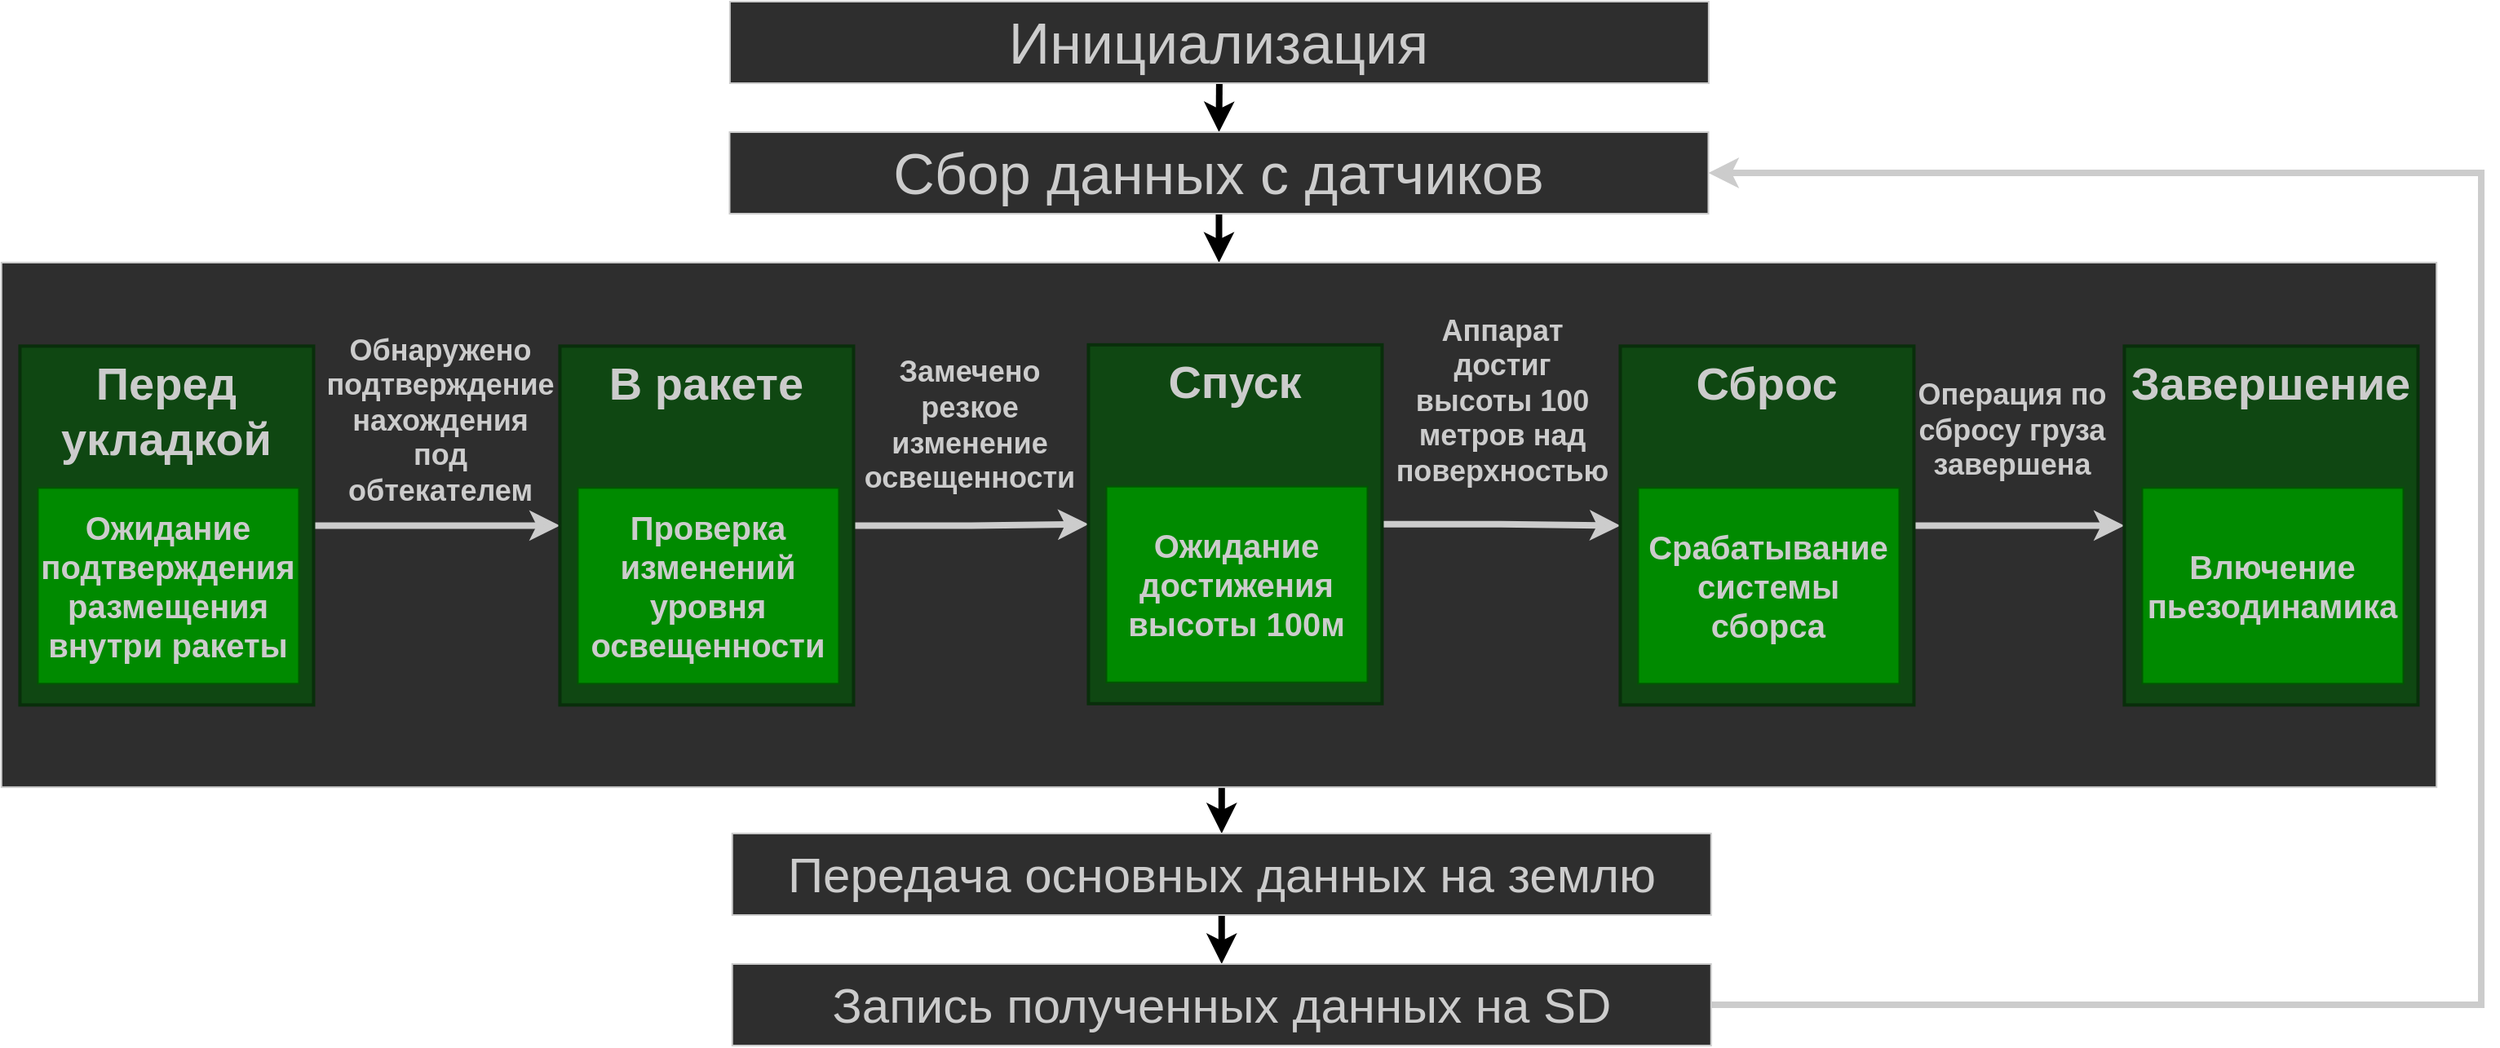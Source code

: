 <mxfile version="25.0.2">
  <diagram name="Страница — 1" id="GXMrNB5Edi-ewXPr0YZj">
    <mxGraphModel dx="1611" dy="1080" grid="1" gridSize="10" guides="1" tooltips="1" connect="1" arrows="1" fold="1" page="1" pageScale="1" pageWidth="827" pageHeight="1169" math="0" shadow="0">
      <root>
        <mxCell id="0" />
        <mxCell id="1" parent="0" />
        <mxCell id="BFia_SQ2gyr02EMTNyL8-7" style="edgeStyle=orthogonalEdgeStyle;rounded=0;orthogonalLoop=1;jettySize=auto;html=1;exitX=0.5;exitY=1;exitDx=0;exitDy=0;entryX=0.5;entryY=0;entryDx=0;entryDy=0;strokeWidth=4;fontColor=#CCCCCC;" parent="1" source="xJIM_QWzh1oK6-e6Z9la-1" target="xJIM_QWzh1oK6-e6Z9la-2" edge="1">
          <mxGeometry relative="1" as="geometry" />
        </mxCell>
        <mxCell id="xJIM_QWzh1oK6-e6Z9la-1" value="&lt;font style=&quot;font-size: 35px;&quot;&gt;Инициализация&lt;/font&gt;" style="rounded=0;whiteSpace=wrap;html=1;container=0;fontColor=#CCCCCC;strokeColor=#CCCCCC;fillColor=#2E2E2E;" parent="1" vertex="1">
          <mxGeometry x="516.44" y="270" width="600" height="50" as="geometry" />
        </mxCell>
        <mxCell id="BFia_SQ2gyr02EMTNyL8-6" style="edgeStyle=orthogonalEdgeStyle;rounded=0;orthogonalLoop=1;jettySize=auto;html=1;exitX=0.5;exitY=1;exitDx=0;exitDy=0;entryX=0.5;entryY=0;entryDx=0;entryDy=0;strokeWidth=4;fontColor=#CCCCCC;" parent="1" source="xJIM_QWzh1oK6-e6Z9la-2" target="xJIM_QWzh1oK6-e6Z9la-5" edge="1">
          <mxGeometry relative="1" as="geometry" />
        </mxCell>
        <mxCell id="xJIM_QWzh1oK6-e6Z9la-2" value="&lt;font style=&quot;font-size: 35px;&quot;&gt;Сбор данных с датчиков&lt;/font&gt;" style="rounded=0;whiteSpace=wrap;html=1;container=0;fontColor=#CCCCCC;strokeColor=#CCCCCC;fillColor=#2E2E2E;" parent="1" vertex="1">
          <mxGeometry x="516.24" y="350" width="600" height="50" as="geometry" />
        </mxCell>
        <mxCell id="BFia_SQ2gyr02EMTNyL8-5" style="edgeStyle=orthogonalEdgeStyle;rounded=0;orthogonalLoop=1;jettySize=auto;html=1;exitX=0.5;exitY=1;exitDx=0;exitDy=0;entryX=0.5;entryY=0;entryDx=0;entryDy=0;strokeWidth=4;fontColor=#CCCCCC;" parent="1" source="xJIM_QWzh1oK6-e6Z9la-5" target="xJIM_QWzh1oK6-e6Z9la-7" edge="1">
          <mxGeometry relative="1" as="geometry" />
        </mxCell>
        <mxCell id="xJIM_QWzh1oK6-e6Z9la-5" value="" style="rounded=0;whiteSpace=wrap;html=1;container=0;fontColor=#CCCCCC;strokeColor=#CCCCCC;fillColor=#2E2E2E;" parent="1" vertex="1">
          <mxGeometry x="69.9" y="430.01" width="1492.683" height="321.579" as="geometry" />
        </mxCell>
        <mxCell id="BFia_SQ2gyr02EMTNyL8-4" style="edgeStyle=orthogonalEdgeStyle;rounded=0;orthogonalLoop=1;jettySize=auto;html=1;exitX=0.5;exitY=1;exitDx=0;exitDy=0;entryX=0.5;entryY=0;entryDx=0;entryDy=0;strokeWidth=4;fontColor=#CCCCCC;" parent="1" source="xJIM_QWzh1oK6-e6Z9la-7" target="xJIM_QWzh1oK6-e6Z9la-9" edge="1">
          <mxGeometry relative="1" as="geometry" />
        </mxCell>
        <mxCell id="xJIM_QWzh1oK6-e6Z9la-7" value="&lt;font style=&quot;font-size: 30px;&quot;&gt;Передача основных данных на землю&lt;/font&gt;" style="rounded=0;whiteSpace=wrap;html=1;container=0;fontColor=#CCCCCC;strokeColor=#CCCCCC;fillColor=#2E2E2E;" parent="1" vertex="1">
          <mxGeometry x="517.874" y="779.996" width="600" height="50" as="geometry" />
        </mxCell>
        <mxCell id="BFia_SQ2gyr02EMTNyL8-3" style="edgeStyle=orthogonalEdgeStyle;rounded=0;orthogonalLoop=1;jettySize=auto;html=1;exitX=1;exitY=0.5;exitDx=0;exitDy=0;entryX=1;entryY=0.5;entryDx=0;entryDy=0;strokeWidth=4;fontColor=#CCCCCC;strokeColor=#CCCCCC;" parent="1" source="xJIM_QWzh1oK6-e6Z9la-9" target="xJIM_QWzh1oK6-e6Z9la-2" edge="1">
          <mxGeometry relative="1" as="geometry">
            <Array as="points">
              <mxPoint x="1590" y="885" />
              <mxPoint x="1590" y="375" />
            </Array>
          </mxGeometry>
        </mxCell>
        <mxCell id="xJIM_QWzh1oK6-e6Z9la-9" value="&lt;font style=&quot;font-size: 30px;&quot;&gt;Запись полученных данных на SD&lt;/font&gt;" style="rounded=0;whiteSpace=wrap;html=1;container=0;fontColor=#CCCCCC;strokeColor=#CCCCCC;fillColor=#2E2E2E;" parent="1" vertex="1">
          <mxGeometry x="517.874" y="859.996" width="600" height="50" as="geometry" />
        </mxCell>
        <mxCell id="BFia_SQ2gyr02EMTNyL8-10" style="edgeStyle=orthogonalEdgeStyle;rounded=0;orthogonalLoop=1;jettySize=auto;html=1;exitX=1;exitY=0.5;exitDx=0;exitDy=0;entryX=0;entryY=0.5;entryDx=0;entryDy=0;strokeWidth=4;fontColor=#CCCCCC;strokeColor=#CCCCCC;" parent="1" source="xJIM_QWzh1oK6-e6Z9la-15" target="xJIM_QWzh1oK6-e6Z9la-17" edge="1">
          <mxGeometry relative="1" as="geometry" />
        </mxCell>
        <mxCell id="xJIM_QWzh1oK6-e6Z9la-15" value="&lt;div&gt;&lt;span style=&quot;font-weight: 700;&quot;&gt;Перед укладкой&lt;/span&gt;&lt;br&gt;&lt;/div&gt;" style="whiteSpace=wrap;html=1;fillColor=#0F4712;strokeColor=#092E0B;container=0;verticalAlign=top;fontSize=28;fontColor=#CCCCCC;strokeWidth=2;" parent="1" vertex="1">
          <mxGeometry x="81.24" y="481.199" width="180" height="220" as="geometry" />
        </mxCell>
        <mxCell id="BFia_SQ2gyr02EMTNyL8-11" style="edgeStyle=orthogonalEdgeStyle;rounded=0;orthogonalLoop=1;jettySize=auto;html=1;exitX=1;exitY=0.5;exitDx=0;exitDy=0;entryX=0;entryY=0.5;entryDx=0;entryDy=0;strokeWidth=4;fontColor=#CCCCCC;strokeColor=#CCCCCC;" parent="1" source="xJIM_QWzh1oK6-e6Z9la-17" target="xJIM_QWzh1oK6-e6Z9la-18" edge="1">
          <mxGeometry relative="1" as="geometry" />
        </mxCell>
        <mxCell id="xJIM_QWzh1oK6-e6Z9la-17" value="&lt;div&gt;&lt;span style=&quot;font-weight: 700; background-color: initial;&quot;&gt;В ракете&lt;/span&gt;&lt;br&gt;&lt;/div&gt;" style="whiteSpace=wrap;html=1;fillColor=#0F4712;strokeColor=#092E0B;container=0;verticalAlign=top;fontSize=28;fontColor=#CCCCCC;strokeWidth=2;" parent="1" vertex="1">
          <mxGeometry x="412.24" y="481.2" width="180" height="220" as="geometry" />
        </mxCell>
        <mxCell id="BFia_SQ2gyr02EMTNyL8-12" style="edgeStyle=orthogonalEdgeStyle;rounded=0;orthogonalLoop=1;jettySize=auto;html=1;exitX=1;exitY=0.5;exitDx=0;exitDy=0;entryX=0;entryY=0.5;entryDx=0;entryDy=0;strokeWidth=4;fontColor=#CCCCCC;strokeColor=#CCCCCC;" parent="1" source="xJIM_QWzh1oK6-e6Z9la-18" target="xJIM_QWzh1oK6-e6Z9la-19" edge="1">
          <mxGeometry relative="1" as="geometry" />
        </mxCell>
        <mxCell id="xJIM_QWzh1oK6-e6Z9la-18" value="&lt;span style=&quot;font-weight: 700;&quot;&gt;Спуск&lt;/span&gt;" style="whiteSpace=wrap;html=1;fillColor=#0F4712;strokeColor=#092E0B;container=0;verticalAlign=top;fontSize=28;fontColor=#CCCCCC;strokeWidth=2;" parent="1" vertex="1">
          <mxGeometry x="736.24" y="480.4" width="180" height="220" as="geometry" />
        </mxCell>
        <mxCell id="BFia_SQ2gyr02EMTNyL8-13" style="edgeStyle=orthogonalEdgeStyle;rounded=0;orthogonalLoop=1;jettySize=auto;html=1;exitX=1;exitY=0.5;exitDx=0;exitDy=0;entryX=0;entryY=0.5;entryDx=0;entryDy=0;strokeWidth=4;fontColor=#CCCCCC;strokeColor=#CCCCCC;" parent="1" source="xJIM_QWzh1oK6-e6Z9la-19" target="xJIM_QWzh1oK6-e6Z9la-20" edge="1">
          <mxGeometry relative="1" as="geometry" />
        </mxCell>
        <mxCell id="xJIM_QWzh1oK6-e6Z9la-19" value="&lt;span style=&quot;font-weight: 700;&quot;&gt;Сброс&lt;/span&gt;" style="whiteSpace=wrap;html=1;fillColor=#0F4712;strokeColor=#092E0B;container=0;verticalAlign=top;fontSize=28;fontColor=#CCCCCC;strokeWidth=2;" parent="1" vertex="1">
          <mxGeometry x="1062.24" y="481.201" width="180" height="220" as="geometry" />
        </mxCell>
        <mxCell id="xJIM_QWzh1oK6-e6Z9la-20" value="&lt;span style=&quot;font-weight: 700;&quot;&gt;Завершение&lt;/span&gt;" style="whiteSpace=wrap;html=1;fillColor=#0F4712;strokeColor=#092E0B;container=0;verticalAlign=top;fontSize=28;fontColor=#CCCCCC;strokeWidth=2;" parent="1" vertex="1">
          <mxGeometry x="1371.24" y="481.201" width="180" height="220" as="geometry" />
        </mxCell>
        <mxCell id="xJIM_QWzh1oK6-e6Z9la-22" value="&lt;span style=&quot;font-weight: 700;&quot;&gt;Ожидание подтверждения размещения внутри ракеты&lt;/span&gt;" style="whiteSpace=wrap;html=1;fillColor=#008a00;fontColor=#CCCCCC;strokeColor=#005700;container=0;fontSize=20;" parent="1" vertex="1">
          <mxGeometry x="92.24" y="568.15" width="160" height="120" as="geometry" />
        </mxCell>
        <mxCell id="xJIM_QWzh1oK6-e6Z9la-23" value="&lt;span style=&quot;font-weight: 700;&quot;&gt;Влючение пьезодинамика&lt;/span&gt;" style="whiteSpace=wrap;html=1;fillColor=#008a00;strokeColor=#005700;fontColor=#CCCCCC;container=0;fontSize=20;" parent="1" vertex="1">
          <mxGeometry x="1382.243" y="568.151" width="160" height="120" as="geometry" />
        </mxCell>
        <mxCell id="xJIM_QWzh1oK6-e6Z9la-24" value="&lt;span style=&quot;font-weight: 700;&quot;&gt;Срабатывание системы сборса&lt;/span&gt;" style="whiteSpace=wrap;html=1;fillColor=#008a00;strokeColor=#005700;fontColor=#CCCCCC;container=0;fontSize=20;" parent="1" vertex="1">
          <mxGeometry x="1073.237" y="568.151" width="160" height="120" as="geometry" />
        </mxCell>
        <mxCell id="xJIM_QWzh1oK6-e6Z9la-25" value="&lt;span style=&quot;font-weight: 700;&quot;&gt;Ожидание достижения высоты 100м&lt;/span&gt;" style="whiteSpace=wrap;html=1;fillColor=#008a00;fontColor=#CCCCCC;strokeColor=#005700;container=0;fontSize=20;" parent="1" vertex="1">
          <mxGeometry x="747.24" y="567.351" width="160" height="120" as="geometry" />
        </mxCell>
        <mxCell id="xJIM_QWzh1oK6-e6Z9la-26" value="&lt;span style=&quot;font-weight: 700;&quot;&gt;Проверка изменений уровня освещенности&lt;/span&gt;" style="whiteSpace=wrap;html=1;fillColor=#008a00;fontColor=#CCCCCC;strokeColor=#005700;container=0;fontSize=20;" parent="1" vertex="1">
          <mxGeometry x="423.237" y="568.151" width="160" height="120" as="geometry" />
        </mxCell>
        <mxCell id="xJIM_QWzh1oK6-e6Z9la-39" value="Обнаружено подтверждение нахождения под обтекателем" style="text;align=center;verticalAlign=middle;rounded=0;strokeWidth=0;perimeterSpacing=3;fontStyle=1;whiteSpace=wrap;fontSize=18;container=0;fontColor=#CCCCCC;" parent="1" vertex="1">
          <mxGeometry x="279.24" y="475.0" width="120" height="103.55" as="geometry" />
        </mxCell>
        <mxCell id="xJIM_QWzh1oK6-e6Z9la-40" value="Замечено резкое изменение освещенности" style="text;align=center;verticalAlign=middle;rounded=0;strokeWidth=0;perimeterSpacing=3;fontStyle=1;whiteSpace=wrap;fontSize=18;container=0;fontColor=#CCCCCC;" parent="1" vertex="1">
          <mxGeometry x="612.24" y="475.0" width="102.99" height="110" as="geometry" />
        </mxCell>
        <mxCell id="xJIM_QWzh1oK6-e6Z9la-41" value="Аппарат достиг высоты 100 метров над поверхностью" style="text;align=center;verticalAlign=middle;rounded=0;strokeWidth=0;perimeterSpacing=3;fontStyle=1;whiteSpace=wrap;fontSize=18;container=0;fontColor=#CCCCCC;" parent="1" vertex="1">
          <mxGeometry x="952.235" y="497.057" width="76.127" height="36.491" as="geometry" />
        </mxCell>
        <mxCell id="xJIM_QWzh1oK6-e6Z9la-42" value="Операция по сбросу груза завершена" style="text;align=center;verticalAlign=middle;rounded=0;strokeWidth=0;perimeterSpacing=3;fontStyle=1;whiteSpace=wrap;fontSize=18;container=0;fontColor=#CCCCCC;" parent="1" vertex="1">
          <mxGeometry x="1240.5" y="487.94" width="122.62" height="90.61" as="geometry" />
        </mxCell>
      </root>
    </mxGraphModel>
  </diagram>
</mxfile>
